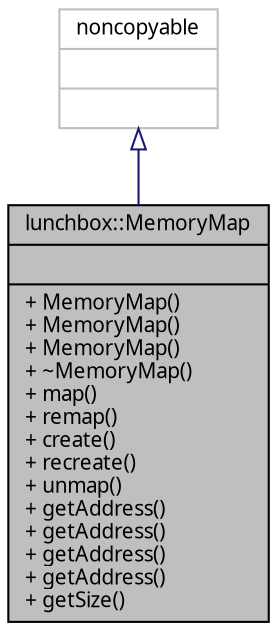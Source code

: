 digraph "lunchbox::MemoryMap"
{
  edge [fontname="Sans",fontsize="10",labelfontname="Sans",labelfontsize="10"];
  node [fontname="Sans",fontsize="10",shape=record];
  Node1 [label="{lunchbox::MemoryMap\n||+ MemoryMap()\l+ MemoryMap()\l+ MemoryMap()\l+ ~MemoryMap()\l+ map()\l+ remap()\l+ create()\l+ recreate()\l+ unmap()\l+ getAddress()\l+ getAddress()\l+ getAddress()\l+ getAddress()\l+ getSize()\l}",height=0.2,width=0.4,color="black", fillcolor="grey75", style="filled" fontcolor="black"];
  Node2 -> Node1 [dir="back",color="midnightblue",fontsize="10",style="solid",arrowtail="onormal",fontname="Sans"];
  Node2 [label="{noncopyable\n||}",height=0.2,width=0.4,color="grey75", fillcolor="white", style="filled"];
}
